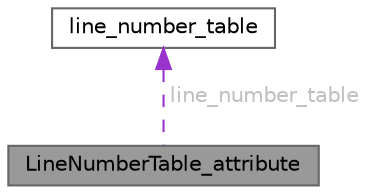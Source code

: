 digraph "LineNumberTable_attribute"
{
 // LATEX_PDF_SIZE
  bgcolor="transparent";
  edge [fontname=Helvetica,fontsize=10,labelfontname=Helvetica,labelfontsize=10];
  node [fontname=Helvetica,fontsize=10,shape=box,height=0.2,width=0.4];
  Node1 [id="Node000001",label="LineNumberTable_attribute",height=0.2,width=0.4,color="gray40", fillcolor="grey60", style="filled", fontcolor="black",tooltip="Struct para a definição da line number table attribute."];
  Node2 -> Node1 [id="edge1_Node000001_Node000002",dir="back",color="darkorchid3",style="dashed",tooltip=" ",label=" line_number_table",fontcolor="grey" ];
  Node2 [id="Node000002",label="line_number_table",height=0.2,width=0.4,color="gray40", fillcolor="white", style="filled",URL="$structline__number__table.html",tooltip="Struct para a definição da line number table."];
}
